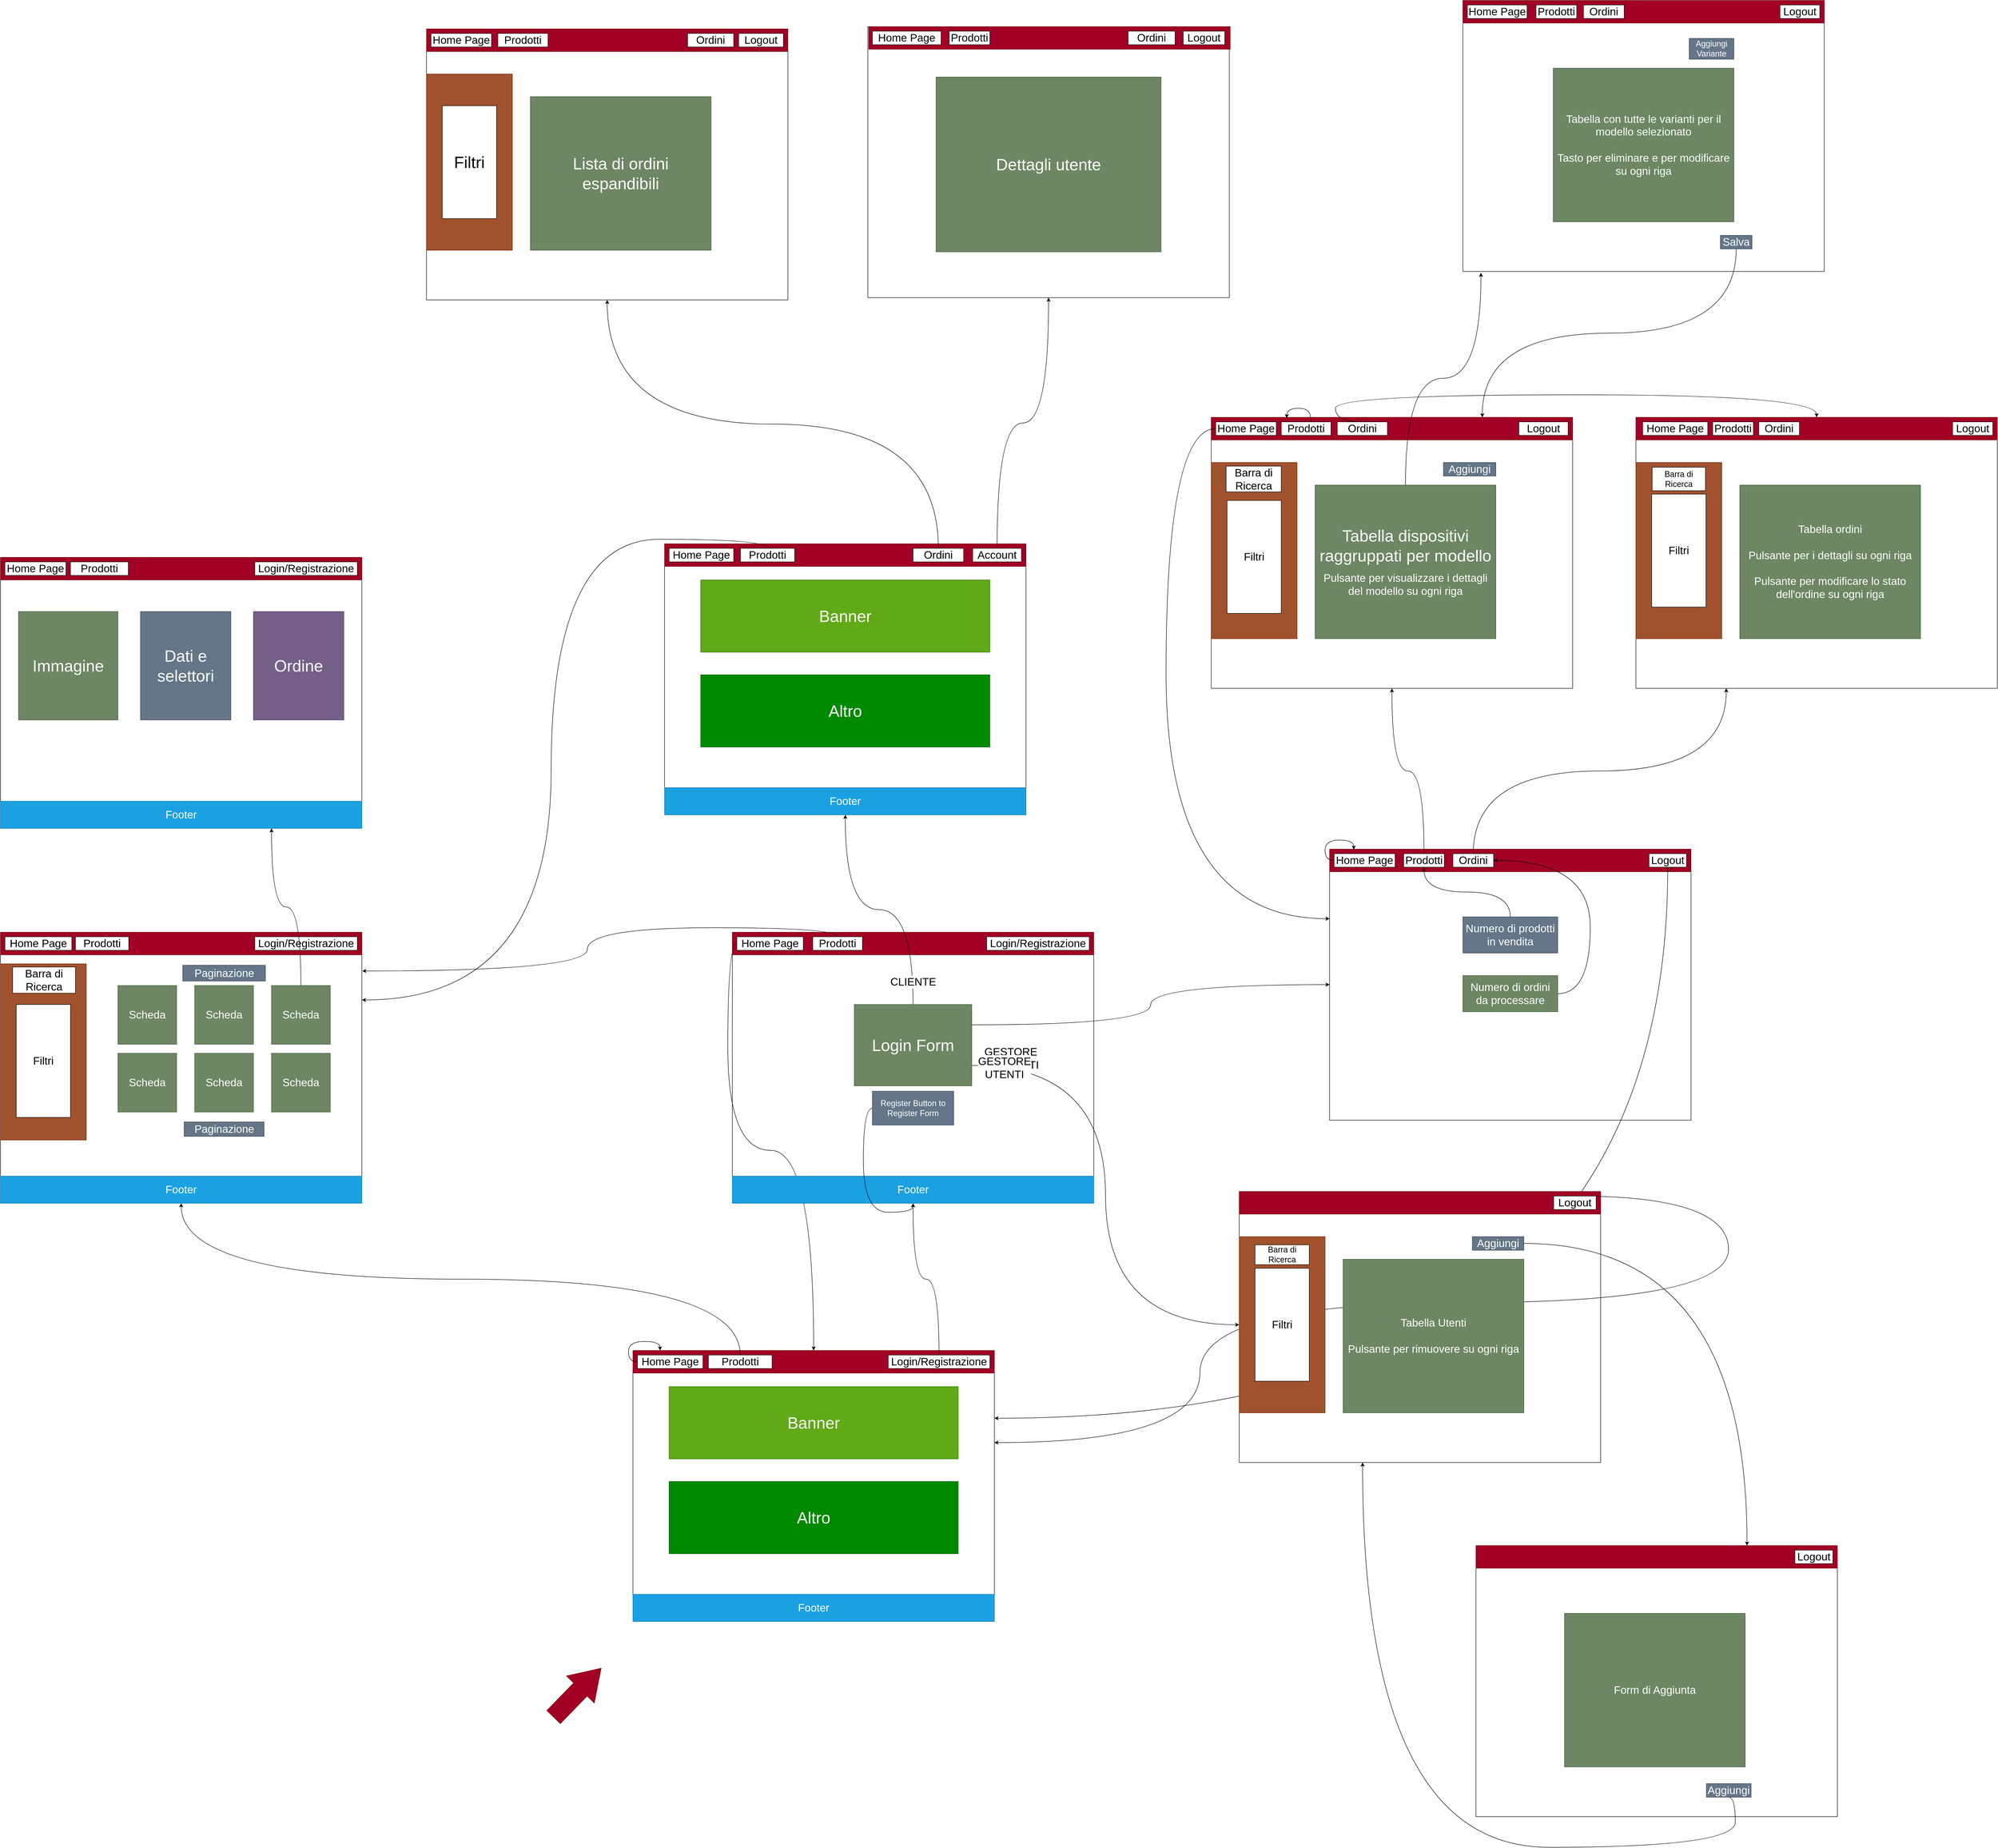 <mxfile version="23.1.1" type="device">
  <diagram id="uJWC2vz_5kmINg8f4lFD" name="Pagina-1">
    <mxGraphModel dx="7948" dy="6076" grid="0" gridSize="10" guides="1" tooltips="1" connect="1" arrows="1" fold="1" page="0" pageScale="1" pageWidth="1654" pageHeight="1169" math="0" shadow="0">
      <root>
        <mxCell id="0" />
        <mxCell id="1" parent="0" />
        <mxCell id="5L33MMsRn-B8upwN82rz-2" value="" style="rounded=0;whiteSpace=wrap;html=1;" parent="1" vertex="1">
          <mxGeometry x="1080" y="416" width="800" height="600" as="geometry" />
        </mxCell>
        <mxCell id="5L33MMsRn-B8upwN82rz-4" value="" style="rounded=0;whiteSpace=wrap;html=1;fillColor=#a20025;fontColor=#ffffff;strokeColor=#6F0000;" parent="1" vertex="1">
          <mxGeometry x="1080" y="416" width="800" height="50" as="geometry" />
        </mxCell>
        <mxCell id="5L33MMsRn-B8upwN82rz-20" style="edgeStyle=orthogonalEdgeStyle;rounded=0;orthogonalLoop=1;jettySize=auto;html=1;exitX=0.5;exitY=0;exitDx=0;exitDy=0;entryX=0.5;entryY=1;entryDx=0;entryDy=0;fontSize=29;curved=1;" parent="1" source="5L33MMsRn-B8upwN82rz-6" target="5L33MMsRn-B8upwN82rz-19" edge="1">
          <mxGeometry relative="1" as="geometry" />
        </mxCell>
        <mxCell id="dCigytZozR-ywAil5NkE-80" style="edgeStyle=orthogonalEdgeStyle;curved=1;rounded=0;orthogonalLoop=1;jettySize=auto;html=1;exitX=0;exitY=0.5;exitDx=0;exitDy=0;entryX=0.075;entryY=0;entryDx=0;entryDy=0;entryPerimeter=0;fontSize=20;" parent="1" source="5L33MMsRn-B8upwN82rz-5" target="5L33MMsRn-B8upwN82rz-4" edge="1">
          <mxGeometry relative="1" as="geometry" />
        </mxCell>
        <mxCell id="5L33MMsRn-B8upwN82rz-5" value="&lt;font style=&quot;font-size: 24px;&quot;&gt;Home Page&lt;/font&gt;" style="rounded=0;whiteSpace=wrap;html=1;" parent="1" vertex="1">
          <mxGeometry x="1090" y="426" width="145" height="30" as="geometry" />
        </mxCell>
        <mxCell id="5L33MMsRn-B8upwN82rz-6" value="&lt;font style=&quot;font-size: 24px;&quot;&gt;Prodotti&lt;/font&gt;" style="rounded=0;whiteSpace=wrap;html=1;" parent="1" vertex="1">
          <mxGeometry x="1247" y="426" width="141" height="30" as="geometry" />
        </mxCell>
        <mxCell id="dCigytZozR-ywAil5NkE-44" style="edgeStyle=orthogonalEdgeStyle;curved=1;rounded=0;orthogonalLoop=1;jettySize=auto;html=1;exitX=0.5;exitY=0;exitDx=0;exitDy=0;entryX=0.5;entryY=1;entryDx=0;entryDy=0;" parent="1" source="5L33MMsRn-B8upwN82rz-7" target="dCigytZozR-ywAil5NkE-43" edge="1">
          <mxGeometry relative="1" as="geometry" />
        </mxCell>
        <mxCell id="5L33MMsRn-B8upwN82rz-7" value="&lt;font style=&quot;font-size: 24px;&quot;&gt;Login/Registrazione&lt;/font&gt;" style="rounded=0;whiteSpace=wrap;html=1;" parent="1" vertex="1">
          <mxGeometry x="1645" y="426" width="225" height="30" as="geometry" />
        </mxCell>
        <mxCell id="5L33MMsRn-B8upwN82rz-8" value="&lt;font style=&quot;font-size: 36px;&quot;&gt;Banner&lt;/font&gt;" style="rounded=0;whiteSpace=wrap;html=1;fillColor=#60a917;fontColor=#ffffff;strokeColor=#2D7600;" parent="1" vertex="1">
          <mxGeometry x="1160" y="496" width="640" height="160" as="geometry" />
        </mxCell>
        <mxCell id="5L33MMsRn-B8upwN82rz-9" value="&lt;font style=&quot;font-size: 36px;&quot;&gt;Altro&lt;/font&gt;" style="rounded=0;whiteSpace=wrap;html=1;fillColor=#008a00;fontColor=#ffffff;strokeColor=#005700;" parent="1" vertex="1">
          <mxGeometry x="1160" y="706" width="640" height="160" as="geometry" />
        </mxCell>
        <mxCell id="5L33MMsRn-B8upwN82rz-12" value="" style="rounded=0;whiteSpace=wrap;html=1;" parent="1" vertex="1">
          <mxGeometry x="-320" y="-510" width="800" height="600" as="geometry" />
        </mxCell>
        <mxCell id="5L33MMsRn-B8upwN82rz-13" value="" style="rounded=0;whiteSpace=wrap;html=1;fillColor=#a20025;fontColor=#ffffff;strokeColor=#6F0000;" parent="1" vertex="1">
          <mxGeometry x="-320" y="-510" width="800" height="50" as="geometry" />
        </mxCell>
        <mxCell id="5L33MMsRn-B8upwN82rz-14" value="&lt;font style=&quot;font-size: 24px;&quot;&gt;Home Page&lt;/font&gt;" style="rounded=0;whiteSpace=wrap;html=1;" parent="1" vertex="1">
          <mxGeometry x="-310" y="-500" width="148" height="30" as="geometry" />
        </mxCell>
        <mxCell id="5L33MMsRn-B8upwN82rz-15" value="&lt;font style=&quot;font-size: 24px;&quot;&gt;Prodotti&lt;/font&gt;" style="rounded=0;whiteSpace=wrap;html=1;" parent="1" vertex="1">
          <mxGeometry x="-154" y="-500" width="118" height="30" as="geometry" />
        </mxCell>
        <mxCell id="5L33MMsRn-B8upwN82rz-16" value="&lt;font style=&quot;font-size: 24px;&quot;&gt;Login/Registrazione&lt;/font&gt;" style="rounded=0;whiteSpace=wrap;html=1;" parent="1" vertex="1">
          <mxGeometry x="243" y="-500" width="227" height="30" as="geometry" />
        </mxCell>
        <mxCell id="5L33MMsRn-B8upwN82rz-19" value="&lt;font style=&quot;font-size: 24px;&quot;&gt;Footer&lt;/font&gt;" style="rounded=0;whiteSpace=wrap;html=1;fillColor=#1ba1e2;fontColor=#ffffff;strokeColor=#006EAF;" parent="1" vertex="1">
          <mxGeometry x="-320" y="30" width="800" height="60" as="geometry" />
        </mxCell>
        <mxCell id="dCigytZozR-ywAil5NkE-1" value="" style="rounded=0;whiteSpace=wrap;html=1;fillColor=#a0522d;fontColor=#ffffff;strokeColor=#6D1F00;" parent="1" vertex="1">
          <mxGeometry x="-320" y="-440" width="190" height="390" as="geometry" />
        </mxCell>
        <mxCell id="dCigytZozR-ywAil5NkE-2" value="&lt;font style=&quot;font-size: 24px;&quot;&gt;Barra di Ricerca&lt;/font&gt;" style="rounded=0;whiteSpace=wrap;html=1;" parent="1" vertex="1">
          <mxGeometry x="-293" y="-433" width="139" height="58" as="geometry" />
        </mxCell>
        <mxCell id="dCigytZozR-ywAil5NkE-3" value="&lt;font style=&quot;font-size: 24px;&quot;&gt;Filtri&lt;/font&gt;" style="rounded=0;whiteSpace=wrap;html=1;" parent="1" vertex="1">
          <mxGeometry x="-285" y="-350" width="120" height="250" as="geometry" />
        </mxCell>
        <mxCell id="dCigytZozR-ywAil5NkE-4" value="&lt;font style=&quot;font-size: 24px;&quot;&gt;Scheda&lt;/font&gt;" style="rounded=0;whiteSpace=wrap;html=1;fillColor=#6d8764;fontColor=#ffffff;strokeColor=#3A5431;" parent="1" vertex="1">
          <mxGeometry x="-60" y="-392" width="130" height="130" as="geometry" />
        </mxCell>
        <mxCell id="dCigytZozR-ywAil5NkE-5" value="&lt;font style=&quot;font-size: 24px;&quot;&gt;Scheda&lt;/font&gt;" style="rounded=0;whiteSpace=wrap;html=1;fillColor=#6d8764;fontColor=#ffffff;strokeColor=#3A5431;" parent="1" vertex="1">
          <mxGeometry x="110" y="-392" width="130" height="130" as="geometry" />
        </mxCell>
        <mxCell id="dCigytZozR-ywAil5NkE-32" style="edgeStyle=orthogonalEdgeStyle;rounded=0;orthogonalLoop=1;jettySize=auto;html=1;exitX=0.5;exitY=0;exitDx=0;exitDy=0;entryX=0.75;entryY=1;entryDx=0;entryDy=0;curved=1;" parent="1" source="dCigytZozR-ywAil5NkE-6" target="dCigytZozR-ywAil5NkE-20" edge="1">
          <mxGeometry relative="1" as="geometry" />
        </mxCell>
        <mxCell id="dCigytZozR-ywAil5NkE-6" value="&lt;font style=&quot;font-size: 24px;&quot;&gt;Scheda&lt;/font&gt;" style="rounded=0;whiteSpace=wrap;html=1;fillColor=#6d8764;fontColor=#ffffff;strokeColor=#3A5431;" parent="1" vertex="1">
          <mxGeometry x="280" y="-392" width="130" height="130" as="geometry" />
        </mxCell>
        <mxCell id="dCigytZozR-ywAil5NkE-7" value="&lt;font style=&quot;font-size: 24px;&quot;&gt;Scheda&lt;/font&gt;" style="rounded=0;whiteSpace=wrap;html=1;fillColor=#6d8764;fontColor=#ffffff;strokeColor=#3A5431;" parent="1" vertex="1">
          <mxGeometry x="-60" y="-242" width="130" height="130" as="geometry" />
        </mxCell>
        <mxCell id="dCigytZozR-ywAil5NkE-8" value="&lt;font style=&quot;font-size: 24px;&quot;&gt;Scheda&lt;/font&gt;" style="rounded=0;whiteSpace=wrap;html=1;fillColor=#6d8764;fontColor=#ffffff;strokeColor=#3A5431;" parent="1" vertex="1">
          <mxGeometry x="110" y="-242" width="130" height="130" as="geometry" />
        </mxCell>
        <mxCell id="dCigytZozR-ywAil5NkE-9" value="&lt;font style=&quot;font-size: 24px;&quot;&gt;Scheda&lt;/font&gt;" style="rounded=0;whiteSpace=wrap;html=1;fillColor=#6d8764;fontColor=#ffffff;strokeColor=#3A5431;" parent="1" vertex="1">
          <mxGeometry x="280" y="-242" width="130" height="130" as="geometry" />
        </mxCell>
        <mxCell id="dCigytZozR-ywAil5NkE-13" value="&lt;font style=&quot;font-size: 24px;&quot;&gt;Paginazione&lt;/font&gt;" style="rounded=0;whiteSpace=wrap;html=1;fillColor=#647687;fontColor=#ffffff;strokeColor=#314354;" parent="1" vertex="1">
          <mxGeometry x="86.5" y="-90" width="177" height="32" as="geometry" />
        </mxCell>
        <mxCell id="dCigytZozR-ywAil5NkE-14" value="&lt;font style=&quot;font-size: 24px;&quot;&gt;Paginazione&lt;/font&gt;" style="rounded=0;whiteSpace=wrap;html=1;fillColor=#647687;fontColor=#ffffff;strokeColor=#314354;" parent="1" vertex="1">
          <mxGeometry x="83.5" y="-437" width="183" height="35" as="geometry" />
        </mxCell>
        <mxCell id="dCigytZozR-ywAil5NkE-15" value="" style="rounded=0;whiteSpace=wrap;html=1;" parent="1" vertex="1">
          <mxGeometry x="-320" y="-1340" width="800" height="600" as="geometry" />
        </mxCell>
        <mxCell id="dCigytZozR-ywAil5NkE-16" value="" style="rounded=0;whiteSpace=wrap;html=1;fillColor=#a20025;fontColor=#ffffff;strokeColor=#6F0000;" parent="1" vertex="1">
          <mxGeometry x="-320" y="-1340" width="800" height="50" as="geometry" />
        </mxCell>
        <mxCell id="dCigytZozR-ywAil5NkE-17" value="&lt;font style=&quot;font-size: 24px;&quot;&gt;Home Page&lt;/font&gt;" style="rounded=0;whiteSpace=wrap;html=1;" parent="1" vertex="1">
          <mxGeometry x="-310" y="-1330" width="135" height="30" as="geometry" />
        </mxCell>
        <mxCell id="dCigytZozR-ywAil5NkE-18" value="&lt;font style=&quot;font-size: 24px;&quot;&gt;Prodotti&lt;/font&gt;" style="rounded=0;whiteSpace=wrap;html=1;" parent="1" vertex="1">
          <mxGeometry x="-165" y="-1330" width="128" height="30" as="geometry" />
        </mxCell>
        <mxCell id="dCigytZozR-ywAil5NkE-19" value="&lt;font style=&quot;font-size: 24px;&quot;&gt;Login/Registrazione&lt;/font&gt;" style="rounded=0;whiteSpace=wrap;html=1;" parent="1" vertex="1">
          <mxGeometry x="243" y="-1330" width="227" height="30" as="geometry" />
        </mxCell>
        <mxCell id="dCigytZozR-ywAil5NkE-20" value="&lt;font style=&quot;font-size: 24px;&quot;&gt;Footer&lt;/font&gt;" style="rounded=0;whiteSpace=wrap;html=1;fillColor=#1ba1e2;fontColor=#ffffff;strokeColor=#006EAF;" parent="1" vertex="1">
          <mxGeometry x="-320" y="-800" width="800" height="60" as="geometry" />
        </mxCell>
        <mxCell id="dCigytZozR-ywAil5NkE-33" value="&lt;font style=&quot;font-size: 36px;&quot;&gt;Immagine&lt;/font&gt;" style="rounded=0;whiteSpace=wrap;html=1;fillColor=#6d8764;fontColor=#ffffff;strokeColor=#3A5431;" parent="1" vertex="1">
          <mxGeometry x="-280" y="-1220" width="220" height="240" as="geometry" />
        </mxCell>
        <mxCell id="dCigytZozR-ywAil5NkE-34" value="&lt;font style=&quot;font-size: 36px;&quot;&gt;Dati e selettori&lt;/font&gt;" style="rounded=0;whiteSpace=wrap;html=1;fillColor=#647687;fontColor=#ffffff;strokeColor=#314354;" parent="1" vertex="1">
          <mxGeometry x="-10" y="-1220" width="200" height="240" as="geometry" />
        </mxCell>
        <mxCell id="dCigytZozR-ywAil5NkE-35" value="&lt;font style=&quot;font-size: 36px;&quot;&gt;Ordine&lt;/font&gt;" style="rounded=0;whiteSpace=wrap;html=1;fillColor=#76608a;fontColor=#ffffff;strokeColor=#432D57;" parent="1" vertex="1">
          <mxGeometry x="240" y="-1220" width="200" height="240" as="geometry" />
        </mxCell>
        <mxCell id="dCigytZozR-ywAil5NkE-36" value="" style="rounded=0;whiteSpace=wrap;html=1;" parent="1" vertex="1">
          <mxGeometry x="1300" y="-510" width="800" height="600" as="geometry" />
        </mxCell>
        <mxCell id="dCigytZozR-ywAil5NkE-37" value="" style="rounded=0;whiteSpace=wrap;html=1;fillColor=#a20025;fontColor=#ffffff;strokeColor=#6F0000;" parent="1" vertex="1">
          <mxGeometry x="1300" y="-510" width="800" height="50" as="geometry" />
        </mxCell>
        <mxCell id="dCigytZozR-ywAil5NkE-76" style="edgeStyle=orthogonalEdgeStyle;curved=1;rounded=0;orthogonalLoop=1;jettySize=auto;html=1;exitX=0;exitY=0.5;exitDx=0;exitDy=0;entryX=0.5;entryY=0;entryDx=0;entryDy=0;fontSize=20;" parent="1" source="dCigytZozR-ywAil5NkE-38" target="5L33MMsRn-B8upwN82rz-4" edge="1">
          <mxGeometry relative="1" as="geometry" />
        </mxCell>
        <mxCell id="dCigytZozR-ywAil5NkE-38" value="&lt;font style=&quot;font-size: 24px;&quot;&gt;Home Page&lt;/font&gt;" style="rounded=0;whiteSpace=wrap;html=1;" parent="1" vertex="1">
          <mxGeometry x="1310" y="-500" width="147" height="30" as="geometry" />
        </mxCell>
        <mxCell id="dCigytZozR-ywAil5NkE-77" style="edgeStyle=orthogonalEdgeStyle;curved=1;rounded=0;orthogonalLoop=1;jettySize=auto;html=1;exitX=0.5;exitY=0;exitDx=0;exitDy=0;entryX=1.001;entryY=0.143;entryDx=0;entryDy=0;entryPerimeter=0;fontSize=20;" parent="1" source="dCigytZozR-ywAil5NkE-39" target="5L33MMsRn-B8upwN82rz-12" edge="1">
          <mxGeometry relative="1" as="geometry" />
        </mxCell>
        <mxCell id="dCigytZozR-ywAil5NkE-39" value="&lt;font style=&quot;font-size: 24px;&quot;&gt;Prodotti&lt;/font&gt;" style="rounded=0;whiteSpace=wrap;html=1;" parent="1" vertex="1">
          <mxGeometry x="1478" y="-500" width="110" height="30" as="geometry" />
        </mxCell>
        <mxCell id="dCigytZozR-ywAil5NkE-40" value="&lt;font style=&quot;font-size: 24px;&quot;&gt;Login/Registrazione&lt;/font&gt;" style="rounded=0;whiteSpace=wrap;html=1;" parent="1" vertex="1">
          <mxGeometry x="1863" y="-500" width="227" height="30" as="geometry" />
        </mxCell>
        <mxCell id="dCigytZozR-ywAil5NkE-43" value="&lt;font style=&quot;font-size: 24px;&quot;&gt;Footer&lt;/font&gt;" style="rounded=0;whiteSpace=wrap;html=1;fillColor=#1ba1e2;fontColor=#ffffff;strokeColor=#006EAF;" parent="1" vertex="1">
          <mxGeometry x="1300" y="30" width="800" height="60" as="geometry" />
        </mxCell>
        <mxCell id="dCigytZozR-ywAil5NkE-69" style="edgeStyle=orthogonalEdgeStyle;curved=1;rounded=0;orthogonalLoop=1;jettySize=auto;html=1;exitX=1;exitY=0.25;exitDx=0;exitDy=0;entryX=0;entryY=0.5;entryDx=0;entryDy=0;" parent="1" source="dCigytZozR-ywAil5NkE-47" target="dCigytZozR-ywAil5NkE-53" edge="1">
          <mxGeometry relative="1" as="geometry" />
        </mxCell>
        <mxCell id="dCigytZozR-ywAil5NkE-72" value="&lt;font style=&quot;font-size: 24px;&quot;&gt;GESTORE&lt;br&gt;PRODOTTI&lt;/font&gt;" style="edgeLabel;html=1;align=center;verticalAlign=middle;resizable=0;points=[];fontSize=20;" parent="dCigytZozR-ywAil5NkE-69" vertex="1" connectable="0">
          <mxGeometry x="0.077" y="-11" relative="1" as="geometry">
            <mxPoint x="-321" y="152" as="offset" />
          </mxGeometry>
        </mxCell>
        <mxCell id="dCigytZozR-ywAil5NkE-73" style="edgeStyle=orthogonalEdgeStyle;curved=1;rounded=0;orthogonalLoop=1;jettySize=auto;html=1;exitX=0.5;exitY=0;exitDx=0;exitDy=0;entryX=0.5;entryY=1;entryDx=0;entryDy=0;fontSize=20;" parent="1" source="dCigytZozR-ywAil5NkE-47" target="dCigytZozR-ywAil5NkE-68" edge="1">
          <mxGeometry relative="1" as="geometry" />
        </mxCell>
        <mxCell id="dCigytZozR-ywAil5NkE-78" value="&lt;font style=&quot;font-size: 24px;&quot;&gt;CLIENTE&lt;/font&gt;" style="edgeLabel;html=1;align=center;verticalAlign=middle;resizable=0;points=[];fontSize=20;" parent="dCigytZozR-ywAil5NkE-73" vertex="1" connectable="0">
          <mxGeometry x="0.543" y="-19" relative="1" as="geometry">
            <mxPoint x="131" y="240" as="offset" />
          </mxGeometry>
        </mxCell>
        <mxCell id="dCigytZozR-ywAil5NkE-135" style="edgeStyle=orthogonalEdgeStyle;curved=1;rounded=0;orthogonalLoop=1;jettySize=auto;html=1;exitX=1;exitY=0.75;exitDx=0;exitDy=0;entryX=0;entryY=0.5;entryDx=0;entryDy=0;fontSize=13;" parent="1" source="dCigytZozR-ywAil5NkE-47" target="dCigytZozR-ywAil5NkE-130" edge="1">
          <mxGeometry relative="1" as="geometry" />
        </mxCell>
        <mxCell id="dCigytZozR-ywAil5NkE-137" value="&lt;font style=&quot;font-size: 24px;&quot;&gt;GESTORE&lt;br style=&quot;&quot;&gt;UTENTI&lt;/font&gt;" style="edgeLabel;html=1;align=center;verticalAlign=middle;resizable=0;points=[];fontSize=13;" parent="dCigytZozR-ywAil5NkE-135" vertex="1" connectable="0">
          <mxGeometry x="-0.804" y="-19" relative="1" as="geometry">
            <mxPoint x="-43" y="-14" as="offset" />
          </mxGeometry>
        </mxCell>
        <mxCell id="dCigytZozR-ywAil5NkE-47" value="&lt;font style=&quot;font-size: 36px;&quot;&gt;Login Form&lt;/font&gt;" style="rounded=0;whiteSpace=wrap;html=1;fillColor=#6d8764;fontColor=#ffffff;strokeColor=#3A5431;" parent="1" vertex="1">
          <mxGeometry x="1570" y="-350" width="260" height="180" as="geometry" />
        </mxCell>
        <mxCell id="dCigytZozR-ywAil5NkE-52" style="edgeStyle=orthogonalEdgeStyle;curved=1;rounded=0;orthogonalLoop=1;jettySize=auto;html=1;exitX=0;exitY=0.5;exitDx=0;exitDy=0;entryX=0.5;entryY=1;entryDx=0;entryDy=0;" parent="1" source="dCigytZozR-ywAil5NkE-48" target="dCigytZozR-ywAil5NkE-43" edge="1">
          <mxGeometry relative="1" as="geometry" />
        </mxCell>
        <mxCell id="dCigytZozR-ywAil5NkE-48" value="&lt;font style=&quot;font-size: 18px;&quot;&gt;Register Button to Register Form&lt;/font&gt;" style="rounded=0;whiteSpace=wrap;html=1;fillColor=#647687;fontColor=#ffffff;strokeColor=#314354;" parent="1" vertex="1">
          <mxGeometry x="1610" y="-158" width="180" height="75" as="geometry" />
        </mxCell>
        <mxCell id="dCigytZozR-ywAil5NkE-49" value="&lt;font style=&quot;font-size: 24px;&quot;&gt;Footer&lt;/font&gt;" style="rounded=0;whiteSpace=wrap;html=1;fillColor=#1ba1e2;fontColor=#ffffff;strokeColor=#006EAF;" parent="1" vertex="1">
          <mxGeometry x="1080" y="956" width="800" height="60" as="geometry" />
        </mxCell>
        <mxCell id="dCigytZozR-ywAil5NkE-53" value="" style="rounded=0;whiteSpace=wrap;html=1;" parent="1" vertex="1">
          <mxGeometry x="2622" y="-694" width="800" height="600" as="geometry" />
        </mxCell>
        <mxCell id="dCigytZozR-ywAil5NkE-54" value="" style="rounded=0;whiteSpace=wrap;html=1;fillColor=#a20025;fontColor=#ffffff;strokeColor=#6F0000;" parent="1" vertex="1">
          <mxGeometry x="2622" y="-694" width="800" height="50" as="geometry" />
        </mxCell>
        <mxCell id="dCigytZozR-ywAil5NkE-93" style="edgeStyle=orthogonalEdgeStyle;curved=1;rounded=0;orthogonalLoop=1;jettySize=auto;html=1;exitX=0;exitY=0.5;exitDx=0;exitDy=0;entryX=0.067;entryY=0.02;entryDx=0;entryDy=0;entryPerimeter=0;fontSize=20;" parent="1" source="dCigytZozR-ywAil5NkE-55" target="dCigytZozR-ywAil5NkE-54" edge="1">
          <mxGeometry relative="1" as="geometry" />
        </mxCell>
        <mxCell id="dCigytZozR-ywAil5NkE-55" value="&lt;font style=&quot;font-size: 24px;&quot;&gt;Home Page&lt;/font&gt;" style="rounded=0;whiteSpace=wrap;html=1;" parent="1" vertex="1">
          <mxGeometry x="2632" y="-684" width="135" height="30" as="geometry" />
        </mxCell>
        <mxCell id="dCigytZozR-ywAil5NkE-94" style="edgeStyle=orthogonalEdgeStyle;curved=1;rounded=0;orthogonalLoop=1;jettySize=auto;html=1;exitX=0.5;exitY=0;exitDx=0;exitDy=0;entryX=0.5;entryY=1;entryDx=0;entryDy=0;fontSize=20;" parent="1" source="dCigytZozR-ywAil5NkE-56" target="dCigytZozR-ywAil5NkE-84" edge="1">
          <mxGeometry relative="1" as="geometry" />
        </mxCell>
        <mxCell id="dCigytZozR-ywAil5NkE-56" value="&lt;font style=&quot;font-size: 24px;&quot;&gt;Prodotti&lt;/font&gt;" style="rounded=0;whiteSpace=wrap;html=1;" parent="1" vertex="1">
          <mxGeometry x="2786" y="-684" width="90" height="30" as="geometry" />
        </mxCell>
        <mxCell id="dCigytZozR-ywAil5NkE-101" style="edgeStyle=orthogonalEdgeStyle;curved=1;rounded=0;orthogonalLoop=1;jettySize=auto;html=1;exitX=0.5;exitY=1;exitDx=0;exitDy=0;entryX=1;entryY=0.25;entryDx=0;entryDy=0;fontSize=20;" parent="1" source="dCigytZozR-ywAil5NkE-57" target="5L33MMsRn-B8upwN82rz-2" edge="1">
          <mxGeometry relative="1" as="geometry" />
        </mxCell>
        <mxCell id="dCigytZozR-ywAil5NkE-57" value="&lt;font style=&quot;font-size: 24px;&quot;&gt;Logout&lt;/font&gt;" style="rounded=0;whiteSpace=wrap;html=1;" parent="1" vertex="1">
          <mxGeometry x="3329" y="-684" width="83" height="30" as="geometry" />
        </mxCell>
        <mxCell id="dCigytZozR-ywAil5NkE-61" value="" style="rounded=0;whiteSpace=wrap;html=1;" parent="1" vertex="1">
          <mxGeometry x="1150" y="-1370" width="800" height="600" as="geometry" />
        </mxCell>
        <mxCell id="dCigytZozR-ywAil5NkE-62" value="" style="rounded=0;whiteSpace=wrap;html=1;fillColor=#a20025;fontColor=#ffffff;strokeColor=#6F0000;" parent="1" vertex="1">
          <mxGeometry x="1150" y="-1370" width="800" height="50" as="geometry" />
        </mxCell>
        <mxCell id="dCigytZozR-ywAil5NkE-63" value="&lt;font style=&quot;font-size: 24px;&quot;&gt;Home Page&lt;/font&gt;" style="rounded=0;whiteSpace=wrap;html=1;" parent="1" vertex="1">
          <mxGeometry x="1160" y="-1360" width="143" height="30" as="geometry" />
        </mxCell>
        <mxCell id="dCigytZozR-ywAil5NkE-75" style="edgeStyle=orthogonalEdgeStyle;curved=1;rounded=0;orthogonalLoop=1;jettySize=auto;html=1;exitX=0.5;exitY=0;exitDx=0;exitDy=0;entryX=1;entryY=0.25;entryDx=0;entryDy=0;fontSize=20;" parent="1" source="dCigytZozR-ywAil5NkE-64" target="5L33MMsRn-B8upwN82rz-12" edge="1">
          <mxGeometry relative="1" as="geometry" />
        </mxCell>
        <mxCell id="dCigytZozR-ywAil5NkE-64" value="&lt;font style=&quot;font-size: 24px;&quot;&gt;Prodotti&lt;/font&gt;" style="rounded=0;whiteSpace=wrap;html=1;" parent="1" vertex="1">
          <mxGeometry x="1318" y="-1360" width="120" height="30" as="geometry" />
        </mxCell>
        <mxCell id="AN_8be7HschfBBDBD3Qi-35" style="edgeStyle=orthogonalEdgeStyle;curved=1;rounded=0;orthogonalLoop=1;jettySize=auto;html=1;exitX=0.5;exitY=0;exitDx=0;exitDy=0;" parent="1" source="dCigytZozR-ywAil5NkE-65" target="AN_8be7HschfBBDBD3Qi-26" edge="1">
          <mxGeometry relative="1" as="geometry" />
        </mxCell>
        <mxCell id="dCigytZozR-ywAil5NkE-65" value="&lt;font style=&quot;font-size: 24px;&quot;&gt;Account&lt;/font&gt;" style="rounded=0;whiteSpace=wrap;html=1;" parent="1" vertex="1">
          <mxGeometry x="1832" y="-1360" width="108" height="30" as="geometry" />
        </mxCell>
        <mxCell id="dCigytZozR-ywAil5NkE-66" value="&lt;font style=&quot;font-size: 36px;&quot;&gt;Banner&lt;/font&gt;" style="rounded=0;whiteSpace=wrap;html=1;fillColor=#60a917;fontColor=#ffffff;strokeColor=#2D7600;" parent="1" vertex="1">
          <mxGeometry x="1230" y="-1290" width="640" height="160" as="geometry" />
        </mxCell>
        <mxCell id="dCigytZozR-ywAil5NkE-67" value="&lt;font style=&quot;font-size: 36px;&quot;&gt;Altro&lt;/font&gt;" style="rounded=0;whiteSpace=wrap;html=1;fillColor=#008a00;fontColor=#ffffff;strokeColor=#005700;" parent="1" vertex="1">
          <mxGeometry x="1230" y="-1080" width="640" height="160" as="geometry" />
        </mxCell>
        <mxCell id="dCigytZozR-ywAil5NkE-68" value="&lt;font style=&quot;font-size: 24px;&quot;&gt;Footer&lt;/font&gt;" style="rounded=0;whiteSpace=wrap;html=1;fillColor=#1ba1e2;fontColor=#ffffff;strokeColor=#006EAF;" parent="1" vertex="1">
          <mxGeometry x="1150" y="-830" width="800" height="60" as="geometry" />
        </mxCell>
        <mxCell id="AN_8be7HschfBBDBD3Qi-25" style="edgeStyle=orthogonalEdgeStyle;curved=1;rounded=0;orthogonalLoop=1;jettySize=auto;html=1;exitX=0.5;exitY=0;exitDx=0;exitDy=0;entryX=0.5;entryY=1;entryDx=0;entryDy=0;" parent="1" source="dCigytZozR-ywAil5NkE-74" target="AN_8be7HschfBBDBD3Qi-13" edge="1">
          <mxGeometry relative="1" as="geometry" />
        </mxCell>
        <mxCell id="dCigytZozR-ywAil5NkE-74" value="&lt;font style=&quot;font-size: 24px;&quot;&gt;Ordini&lt;/font&gt;" style="rounded=0;whiteSpace=wrap;html=1;" parent="1" vertex="1">
          <mxGeometry x="1700" y="-1360" width="112" height="30" as="geometry" />
        </mxCell>
        <mxCell id="dCigytZozR-ywAil5NkE-113" style="edgeStyle=orthogonalEdgeStyle;curved=1;rounded=0;orthogonalLoop=1;jettySize=auto;html=1;exitX=0.5;exitY=0;exitDx=0;exitDy=0;entryX=0.25;entryY=1;entryDx=0;entryDy=0;fontSize=13;" parent="1" source="dCigytZozR-ywAil5NkE-79" target="dCigytZozR-ywAil5NkE-102" edge="1">
          <mxGeometry relative="1" as="geometry" />
        </mxCell>
        <mxCell id="dCigytZozR-ywAil5NkE-79" value="&lt;font style=&quot;font-size: 24px;&quot;&gt;Ordini&lt;/font&gt;" style="rounded=0;whiteSpace=wrap;html=1;" parent="1" vertex="1">
          <mxGeometry x="2895" y="-684" width="90" height="30" as="geometry" />
        </mxCell>
        <mxCell id="dCigytZozR-ywAil5NkE-121" style="edgeStyle=orthogonalEdgeStyle;curved=1;rounded=0;orthogonalLoop=1;jettySize=auto;html=1;exitX=0.5;exitY=0;exitDx=0;exitDy=0;entryX=0.5;entryY=1;entryDx=0;entryDy=0;fontSize=13;" parent="1" source="dCigytZozR-ywAil5NkE-81" target="dCigytZozR-ywAil5NkE-56" edge="1">
          <mxGeometry relative="1" as="geometry" />
        </mxCell>
        <mxCell id="dCigytZozR-ywAil5NkE-81" value="&lt;font style=&quot;font-size: 24px;&quot;&gt;Numero di prodotti in vendita&lt;/font&gt;" style="rounded=0;whiteSpace=wrap;html=1;fontSize=20;fillColor=#647687;fontColor=#ffffff;strokeColor=#314354;" parent="1" vertex="1">
          <mxGeometry x="2917" y="-544" width="210" height="80" as="geometry" />
        </mxCell>
        <mxCell id="AN_8be7HschfBBDBD3Qi-11" style="edgeStyle=orthogonalEdgeStyle;curved=1;rounded=0;orthogonalLoop=1;jettySize=auto;html=1;exitX=1;exitY=0.5;exitDx=0;exitDy=0;entryX=1;entryY=0.5;entryDx=0;entryDy=0;" parent="1" source="dCigytZozR-ywAil5NkE-82" target="dCigytZozR-ywAil5NkE-79" edge="1">
          <mxGeometry relative="1" as="geometry">
            <Array as="points">
              <mxPoint x="3199" y="-374" />
              <mxPoint x="3199" y="-669" />
            </Array>
          </mxGeometry>
        </mxCell>
        <mxCell id="dCigytZozR-ywAil5NkE-82" value="&lt;font style=&quot;font-size: 24px;&quot;&gt;Numero di ordini da processare&lt;/font&gt;" style="rounded=0;whiteSpace=wrap;html=1;fontSize=20;fillColor=#6d8764;fontColor=#ffffff;strokeColor=#3A5431;" parent="1" vertex="1">
          <mxGeometry x="2917" y="-414" width="210" height="80" as="geometry" />
        </mxCell>
        <mxCell id="dCigytZozR-ywAil5NkE-84" value="" style="rounded=0;whiteSpace=wrap;html=1;" parent="1" vertex="1">
          <mxGeometry x="2360" y="-1650" width="800" height="600" as="geometry" />
        </mxCell>
        <mxCell id="dCigytZozR-ywAil5NkE-85" value="" style="rounded=0;whiteSpace=wrap;html=1;fillColor=#a20025;fontColor=#ffffff;strokeColor=#6F0000;" parent="1" vertex="1">
          <mxGeometry x="2360" y="-1650" width="800" height="50" as="geometry" />
        </mxCell>
        <mxCell id="dCigytZozR-ywAil5NkE-99" style="edgeStyle=orthogonalEdgeStyle;curved=1;rounded=0;orthogonalLoop=1;jettySize=auto;html=1;exitX=0;exitY=0.5;exitDx=0;exitDy=0;fontSize=20;" parent="1" source="dCigytZozR-ywAil5NkE-86" target="dCigytZozR-ywAil5NkE-53" edge="1">
          <mxGeometry relative="1" as="geometry">
            <Array as="points">
              <mxPoint x="2260" y="-1625" />
              <mxPoint x="2260" y="-540" />
            </Array>
          </mxGeometry>
        </mxCell>
        <mxCell id="dCigytZozR-ywAil5NkE-86" value="&lt;font style=&quot;font-size: 24px;&quot;&gt;Home Page&lt;/font&gt;" style="rounded=0;whiteSpace=wrap;html=1;" parent="1" vertex="1">
          <mxGeometry x="2370" y="-1640" width="134" height="30" as="geometry" />
        </mxCell>
        <mxCell id="dCigytZozR-ywAil5NkE-120" style="edgeStyle=orthogonalEdgeStyle;curved=1;rounded=0;orthogonalLoop=1;jettySize=auto;html=1;exitX=1;exitY=0.5;exitDx=0;exitDy=0;entryX=0.209;entryY=0.034;entryDx=0;entryDy=0;entryPerimeter=0;fontSize=13;" parent="1" source="dCigytZozR-ywAil5NkE-87" target="dCigytZozR-ywAil5NkE-85" edge="1">
          <mxGeometry relative="1" as="geometry">
            <Array as="points">
              <mxPoint x="2580" y="-1625" />
              <mxPoint x="2580" y="-1670" />
              <mxPoint x="2527" y="-1670" />
            </Array>
          </mxGeometry>
        </mxCell>
        <mxCell id="dCigytZozR-ywAil5NkE-87" value="&lt;font style=&quot;font-size: 24px;&quot;&gt;Prodotti&lt;/font&gt;" style="rounded=0;whiteSpace=wrap;html=1;" parent="1" vertex="1">
          <mxGeometry x="2515" y="-1640" width="110" height="30" as="geometry" />
        </mxCell>
        <mxCell id="dCigytZozR-ywAil5NkE-88" value="&lt;font style=&quot;font-size: 24px;&quot;&gt;Logout&lt;/font&gt;" style="rounded=0;whiteSpace=wrap;html=1;" parent="1" vertex="1">
          <mxGeometry x="3041" y="-1640" width="109" height="30" as="geometry" />
        </mxCell>
        <mxCell id="dCigytZozR-ywAil5NkE-116" style="edgeStyle=orthogonalEdgeStyle;curved=1;rounded=0;orthogonalLoop=1;jettySize=auto;html=1;exitX=0.5;exitY=0;exitDx=0;exitDy=0;entryX=0.5;entryY=0;entryDx=0;entryDy=0;fontSize=13;" parent="1" source="dCigytZozR-ywAil5NkE-89" target="dCigytZozR-ywAil5NkE-103" edge="1">
          <mxGeometry relative="1" as="geometry">
            <Array as="points">
              <mxPoint x="2635" y="-1700" />
              <mxPoint x="3700" y="-1700" />
            </Array>
          </mxGeometry>
        </mxCell>
        <mxCell id="dCigytZozR-ywAil5NkE-89" value="&lt;font style=&quot;font-size: 24px;&quot;&gt;Ordini&lt;/font&gt;" style="rounded=0;whiteSpace=wrap;html=1;" parent="1" vertex="1">
          <mxGeometry x="2639" y="-1640" width="111" height="30" as="geometry" />
        </mxCell>
        <mxCell id="dCigytZozR-ywAil5NkE-95" value="" style="rounded=0;whiteSpace=wrap;html=1;fillColor=#a0522d;fontColor=#ffffff;strokeColor=#6D1F00;" parent="1" vertex="1">
          <mxGeometry x="2360" y="-1550" width="190" height="390" as="geometry" />
        </mxCell>
        <mxCell id="dCigytZozR-ywAil5NkE-96" value="&lt;font style=&quot;font-size: 24px;&quot;&gt;Barra di Ricerca&lt;/font&gt;" style="rounded=0;whiteSpace=wrap;html=1;" parent="1" vertex="1">
          <mxGeometry x="2393" y="-1542" width="122" height="57" as="geometry" />
        </mxCell>
        <mxCell id="dCigytZozR-ywAil5NkE-97" value="&lt;font style=&quot;font-size: 24px;&quot;&gt;Filtri&lt;/font&gt;" style="rounded=0;whiteSpace=wrap;html=1;" parent="1" vertex="1">
          <mxGeometry x="2395" y="-1466" width="120" height="250" as="geometry" />
        </mxCell>
        <mxCell id="dCigytZozR-ywAil5NkE-151" style="edgeStyle=orthogonalEdgeStyle;curved=1;rounded=0;orthogonalLoop=1;jettySize=auto;html=1;exitX=0.5;exitY=0;exitDx=0;exitDy=0;entryX=0.05;entryY=1.005;entryDx=0;entryDy=0;fontSize=13;entryPerimeter=0;" parent="1" source="dCigytZozR-ywAil5NkE-98" target="dCigytZozR-ywAil5NkE-139" edge="1">
          <mxGeometry relative="1" as="geometry" />
        </mxCell>
        <mxCell id="dCigytZozR-ywAil5NkE-98" value="&lt;font style=&quot;&quot;&gt;&lt;span style=&quot;font-size: 36px;&quot;&gt;Tabella dispositivi&lt;/span&gt;&lt;br&gt;&lt;span style=&quot;font-size: 36px;&quot;&gt;raggruppati per modello&lt;/span&gt;&lt;br&gt;&lt;br&gt;&lt;font style=&quot;font-size: 24px;&quot;&gt;Pulsante per visualizzare i dettagli del modello su ogni riga&lt;/font&gt;&lt;/font&gt;" style="rounded=0;whiteSpace=wrap;html=1;fillColor=#6d8764;fontColor=#ffffff;strokeColor=#3A5431;" parent="1" vertex="1">
          <mxGeometry x="2590" y="-1500" width="400" height="340" as="geometry" />
        </mxCell>
        <mxCell id="dCigytZozR-ywAil5NkE-100" value="&lt;font style=&quot;font-size: 24px;&quot;&gt;Aggiungi&lt;/font&gt;" style="rounded=0;whiteSpace=wrap;html=1;fontSize=13;fillColor=#647687;fontColor=#ffffff;strokeColor=#314354;" parent="1" vertex="1">
          <mxGeometry x="2874" y="-1550" width="116" height="30" as="geometry" />
        </mxCell>
        <mxCell id="dCigytZozR-ywAil5NkE-102" value="" style="rounded=0;whiteSpace=wrap;html=1;" parent="1" vertex="1">
          <mxGeometry x="3300" y="-1650" width="800" height="600" as="geometry" />
        </mxCell>
        <mxCell id="dCigytZozR-ywAil5NkE-103" value="" style="rounded=0;whiteSpace=wrap;html=1;fillColor=#a20025;fontColor=#ffffff;strokeColor=#6F0000;" parent="1" vertex="1">
          <mxGeometry x="3300" y="-1650" width="800" height="50" as="geometry" />
        </mxCell>
        <mxCell id="dCigytZozR-ywAil5NkE-104" value="&lt;font style=&quot;font-size: 24px;&quot;&gt;Home Page&lt;/font&gt;" style="rounded=0;whiteSpace=wrap;html=1;" parent="1" vertex="1">
          <mxGeometry x="3315" y="-1640" width="144" height="30" as="geometry" />
        </mxCell>
        <mxCell id="dCigytZozR-ywAil5NkE-105" value="&lt;font style=&quot;font-size: 24px;&quot;&gt;Prodotti&lt;/font&gt;" style="rounded=0;whiteSpace=wrap;html=1;" parent="1" vertex="1">
          <mxGeometry x="3470" y="-1640" width="90" height="30" as="geometry" />
        </mxCell>
        <mxCell id="dCigytZozR-ywAil5NkE-106" value="&lt;font style=&quot;font-size: 24px;&quot;&gt;Logout&lt;/font&gt;" style="rounded=0;whiteSpace=wrap;html=1;" parent="1" vertex="1">
          <mxGeometry x="4001" y="-1640" width="89" height="30" as="geometry" />
        </mxCell>
        <mxCell id="dCigytZozR-ywAil5NkE-107" value="&lt;font style=&quot;font-size: 24px;&quot;&gt;Ordini&lt;/font&gt;" style="rounded=0;whiteSpace=wrap;html=1;" parent="1" vertex="1">
          <mxGeometry x="3572" y="-1640" width="90" height="30" as="geometry" />
        </mxCell>
        <mxCell id="dCigytZozR-ywAil5NkE-108" value="" style="rounded=0;whiteSpace=wrap;html=1;fillColor=#a0522d;fontColor=#ffffff;strokeColor=#6D1F00;" parent="1" vertex="1">
          <mxGeometry x="3300" y="-1550" width="190" height="390" as="geometry" />
        </mxCell>
        <mxCell id="dCigytZozR-ywAil5NkE-109" value="&lt;font style=&quot;font-size: 18px;&quot;&gt;Barra di Ricerca&lt;/font&gt;" style="rounded=0;whiteSpace=wrap;html=1;" parent="1" vertex="1">
          <mxGeometry x="3336" y="-1539.5" width="118" height="52" as="geometry" />
        </mxCell>
        <mxCell id="dCigytZozR-ywAil5NkE-110" value="&lt;font style=&quot;font-size: 24px;&quot;&gt;Filtri&lt;/font&gt;" style="rounded=0;whiteSpace=wrap;html=1;" parent="1" vertex="1">
          <mxGeometry x="3335" y="-1480" width="120" height="250" as="geometry" />
        </mxCell>
        <mxCell id="dCigytZozR-ywAil5NkE-111" value="&lt;font style=&quot;font-size: 24px;&quot;&gt;Tabella ordini&lt;br&gt;&lt;br&gt;Pulsante per i dettagli su ogni riga&lt;br&gt;&lt;br&gt;Pulsante per modificare lo stato dell&#39;ordine su ogni riga&lt;/font&gt;" style="rounded=0;whiteSpace=wrap;html=1;fillColor=#6d8764;fontColor=#ffffff;strokeColor=#3A5431;" parent="1" vertex="1">
          <mxGeometry x="3530" y="-1500" width="400" height="340" as="geometry" />
        </mxCell>
        <mxCell id="dCigytZozR-ywAil5NkE-124" value="" style="rounded=0;whiteSpace=wrap;html=1;" parent="1" vertex="1">
          <mxGeometry x="2422" y="64" width="800" height="600" as="geometry" />
        </mxCell>
        <mxCell id="dCigytZozR-ywAil5NkE-125" value="" style="rounded=0;whiteSpace=wrap;html=1;fillColor=#a20025;fontColor=#ffffff;strokeColor=#6F0000;" parent="1" vertex="1">
          <mxGeometry x="2422" y="64" width="800" height="50" as="geometry" />
        </mxCell>
        <mxCell id="dCigytZozR-ywAil5NkE-138" style="edgeStyle=orthogonalEdgeStyle;curved=1;rounded=0;orthogonalLoop=1;jettySize=auto;html=1;exitX=0.5;exitY=0;exitDx=0;exitDy=0;fontSize=13;" parent="1" source="dCigytZozR-ywAil5NkE-128" target="5L33MMsRn-B8upwN82rz-2" edge="1">
          <mxGeometry relative="1" as="geometry">
            <Array as="points">
              <mxPoint x="3505" y="310" />
              <mxPoint x="2335" y="310" />
              <mxPoint x="2335" y="620" />
            </Array>
          </mxGeometry>
        </mxCell>
        <mxCell id="dCigytZozR-ywAil5NkE-128" value="&lt;font style=&quot;font-size: 24px;&quot;&gt;Logout&lt;/font&gt;" style="rounded=0;whiteSpace=wrap;html=1;" parent="1" vertex="1">
          <mxGeometry x="3118" y="74" width="94" height="30" as="geometry" />
        </mxCell>
        <mxCell id="dCigytZozR-ywAil5NkE-130" value="" style="rounded=0;whiteSpace=wrap;html=1;fillColor=#a0522d;fontColor=#ffffff;strokeColor=#6D1F00;" parent="1" vertex="1">
          <mxGeometry x="2422" y="164" width="190" height="390" as="geometry" />
        </mxCell>
        <mxCell id="dCigytZozR-ywAil5NkE-131" value="&lt;font style=&quot;font-size: 18px;&quot;&gt;Barra di Ricerca&lt;/font&gt;" style="rounded=0;whiteSpace=wrap;html=1;" parent="1" vertex="1">
          <mxGeometry x="2457" y="182" width="120" height="44" as="geometry" />
        </mxCell>
        <mxCell id="dCigytZozR-ywAil5NkE-132" value="&lt;font style=&quot;font-size: 24px;&quot;&gt;Filtri&lt;/font&gt;" style="rounded=0;whiteSpace=wrap;html=1;" parent="1" vertex="1">
          <mxGeometry x="2457" y="234" width="120" height="250" as="geometry" />
        </mxCell>
        <mxCell id="dCigytZozR-ywAil5NkE-133" value="&lt;font style=&quot;font-size: 24px;&quot;&gt;Tabella Utenti&lt;br&gt;&lt;br&gt;Pulsante per rimuovere su ogni riga&lt;/font&gt;" style="rounded=0;whiteSpace=wrap;html=1;fillColor=#6d8764;fontColor=#ffffff;strokeColor=#3A5431;" parent="1" vertex="1">
          <mxGeometry x="2652" y="214" width="400" height="340" as="geometry" />
        </mxCell>
        <mxCell id="AN_8be7HschfBBDBD3Qi-9" style="edgeStyle=orthogonalEdgeStyle;rounded=0;orthogonalLoop=1;jettySize=auto;html=1;exitX=1;exitY=0.5;exitDx=0;exitDy=0;entryX=0.75;entryY=0;entryDx=0;entryDy=0;curved=1;" parent="1" source="dCigytZozR-ywAil5NkE-134" target="AN_8be7HschfBBDBD3Qi-2" edge="1">
          <mxGeometry relative="1" as="geometry" />
        </mxCell>
        <mxCell id="dCigytZozR-ywAil5NkE-134" value="&lt;font style=&quot;font-size: 24px;&quot;&gt;Aggiungi&lt;/font&gt;" style="rounded=0;whiteSpace=wrap;html=1;fontSize=13;fillColor=#647687;fontColor=#ffffff;strokeColor=#314354;" parent="1" vertex="1">
          <mxGeometry x="2938" y="164" width="114" height="30" as="geometry" />
        </mxCell>
        <mxCell id="dCigytZozR-ywAil5NkE-139" value="" style="rounded=0;whiteSpace=wrap;html=1;" parent="1" vertex="1">
          <mxGeometry x="2917" y="-2573" width="800" height="600" as="geometry" />
        </mxCell>
        <mxCell id="dCigytZozR-ywAil5NkE-140" value="" style="rounded=0;whiteSpace=wrap;html=1;fillColor=#a20025;fontColor=#ffffff;strokeColor=#6F0000;" parent="1" vertex="1">
          <mxGeometry x="2917" y="-2573" width="800" height="50" as="geometry" />
        </mxCell>
        <mxCell id="dCigytZozR-ywAil5NkE-141" value="&lt;font style=&quot;font-size: 24px;&quot;&gt;Home Page&lt;/font&gt;" style="rounded=0;whiteSpace=wrap;html=1;" parent="1" vertex="1">
          <mxGeometry x="2927" y="-2563" width="132" height="30" as="geometry" />
        </mxCell>
        <mxCell id="dCigytZozR-ywAil5NkE-143" value="&lt;font style=&quot;font-size: 24px;&quot;&gt;Prodotti&lt;/font&gt;" style="rounded=0;whiteSpace=wrap;html=1;" parent="1" vertex="1">
          <mxGeometry x="3079" y="-2563" width="90" height="30" as="geometry" />
        </mxCell>
        <mxCell id="dCigytZozR-ywAil5NkE-144" value="&lt;font style=&quot;font-size: 24px;&quot;&gt;Logout&lt;/font&gt;" style="rounded=0;whiteSpace=wrap;html=1;" parent="1" vertex="1">
          <mxGeometry x="3619" y="-2563" width="88" height="30" as="geometry" />
        </mxCell>
        <mxCell id="dCigytZozR-ywAil5NkE-145" value="&lt;font style=&quot;font-size: 24px;&quot;&gt;Ordini&lt;/font&gt;" style="rounded=0;whiteSpace=wrap;html=1;" parent="1" vertex="1">
          <mxGeometry x="3184" y="-2563" width="90" height="30" as="geometry" />
        </mxCell>
        <mxCell id="dCigytZozR-ywAil5NkE-149" value="&lt;font style=&quot;font-size: 24px;&quot;&gt;Tabella con tutte le varianti per il modello selezionato&lt;br&gt;&lt;br&gt;Tasto per eliminare e per modificare su ogni riga&lt;/font&gt;" style="rounded=0;whiteSpace=wrap;html=1;fillColor=#6d8764;fontColor=#ffffff;strokeColor=#3A5431;" parent="1" vertex="1">
          <mxGeometry x="3117" y="-2423" width="400" height="340" as="geometry" />
        </mxCell>
        <mxCell id="AN_8be7HschfBBDBD3Qi-12" style="edgeStyle=orthogonalEdgeStyle;curved=1;rounded=0;orthogonalLoop=1;jettySize=auto;html=1;exitX=0.5;exitY=1;exitDx=0;exitDy=0;entryX=0.75;entryY=0;entryDx=0;entryDy=0;" parent="1" source="dCigytZozR-ywAil5NkE-152" target="dCigytZozR-ywAil5NkE-85" edge="1">
          <mxGeometry relative="1" as="geometry" />
        </mxCell>
        <mxCell id="dCigytZozR-ywAil5NkE-152" value="&lt;font style=&quot;font-size: 24px;&quot;&gt;Salva&lt;/font&gt;" style="rounded=0;whiteSpace=wrap;html=1;fontSize=13;fillColor=#647687;fontColor=#ffffff;strokeColor=#314354;" parent="1" vertex="1">
          <mxGeometry x="3487" y="-2052.92" width="70" height="30" as="geometry" />
        </mxCell>
        <mxCell id="AN_8be7HschfBBDBD3Qi-1" value="" style="rounded=0;whiteSpace=wrap;html=1;" parent="1" vertex="1">
          <mxGeometry x="2946" y="848" width="800" height="600" as="geometry" />
        </mxCell>
        <mxCell id="AN_8be7HschfBBDBD3Qi-2" value="" style="rounded=0;whiteSpace=wrap;html=1;fillColor=#a20025;fontColor=#ffffff;strokeColor=#6F0000;" parent="1" vertex="1">
          <mxGeometry x="2946" y="848" width="800" height="50" as="geometry" />
        </mxCell>
        <mxCell id="AN_8be7HschfBBDBD3Qi-3" value="&lt;font style=&quot;font-size: 24px;&quot;&gt;Logout&lt;/font&gt;" style="rounded=0;whiteSpace=wrap;html=1;" parent="1" vertex="1">
          <mxGeometry x="3652" y="858" width="84" height="30" as="geometry" />
        </mxCell>
        <mxCell id="AN_8be7HschfBBDBD3Qi-7" value="&lt;font style=&quot;font-size: 24px;&quot;&gt;Form di Aggiunta&lt;/font&gt;" style="rounded=0;whiteSpace=wrap;html=1;fillColor=#6d8764;fontColor=#ffffff;strokeColor=#3A5431;" parent="1" vertex="1">
          <mxGeometry x="3142" y="998" width="400" height="340" as="geometry" />
        </mxCell>
        <mxCell id="AN_8be7HschfBBDBD3Qi-10" style="edgeStyle=orthogonalEdgeStyle;curved=1;rounded=0;orthogonalLoop=1;jettySize=auto;html=1;exitX=0.5;exitY=1;exitDx=0;exitDy=0;" parent="1" source="AN_8be7HschfBBDBD3Qi-8" target="dCigytZozR-ywAil5NkE-124" edge="1">
          <mxGeometry relative="1" as="geometry">
            <Array as="points">
              <mxPoint x="3520" y="1516" />
              <mxPoint x="2695" y="1516" />
            </Array>
          </mxGeometry>
        </mxCell>
        <mxCell id="AN_8be7HschfBBDBD3Qi-8" value="&lt;font style=&quot;font-size: 24px;&quot;&gt;Aggiungi&lt;/font&gt;" style="rounded=0;whiteSpace=wrap;html=1;fontSize=13;fillColor=#647687;fontColor=#ffffff;strokeColor=#314354;" parent="1" vertex="1">
          <mxGeometry x="3456" y="1375" width="99" height="30" as="geometry" />
        </mxCell>
        <mxCell id="AN_8be7HschfBBDBD3Qi-13" value="" style="rounded=0;whiteSpace=wrap;html=1;" parent="1" vertex="1">
          <mxGeometry x="623" y="-2510" width="800" height="600" as="geometry" />
        </mxCell>
        <mxCell id="AN_8be7HschfBBDBD3Qi-14" value="" style="rounded=0;whiteSpace=wrap;html=1;fillColor=#a20025;fontColor=#ffffff;strokeColor=#6F0000;" parent="1" vertex="1">
          <mxGeometry x="623" y="-2510" width="800" height="50" as="geometry" />
        </mxCell>
        <mxCell id="AN_8be7HschfBBDBD3Qi-15" value="&lt;font style=&quot;font-size: 24px;&quot;&gt;Home Page&lt;/font&gt;" style="rounded=0;whiteSpace=wrap;html=1;" parent="1" vertex="1">
          <mxGeometry x="633" y="-2500" width="134" height="30" as="geometry" />
        </mxCell>
        <mxCell id="AN_8be7HschfBBDBD3Qi-17" value="&lt;font style=&quot;font-size: 24px;&quot;&gt;Prodotti&lt;/font&gt;" style="rounded=0;whiteSpace=wrap;html=1;" parent="1" vertex="1">
          <mxGeometry x="781" y="-2500" width="111" height="30" as="geometry" />
        </mxCell>
        <mxCell id="AN_8be7HschfBBDBD3Qi-18" value="&lt;font style=&quot;font-size: 24px;&quot;&gt;Logout&lt;/font&gt;" style="rounded=0;whiteSpace=wrap;html=1;" parent="1" vertex="1">
          <mxGeometry x="1314" y="-2500" width="99" height="30" as="geometry" />
        </mxCell>
        <mxCell id="AN_8be7HschfBBDBD3Qi-19" value="&lt;font style=&quot;font-size: 24px;&quot;&gt;Ordini&lt;/font&gt;" style="rounded=0;whiteSpace=wrap;html=1;" parent="1" vertex="1">
          <mxGeometry x="1201" y="-2500" width="102" height="30" as="geometry" />
        </mxCell>
        <mxCell id="AN_8be7HschfBBDBD3Qi-20" value="" style="rounded=0;whiteSpace=wrap;html=1;fillColor=#a0522d;fontColor=#ffffff;strokeColor=#6D1F00;" parent="1" vertex="1">
          <mxGeometry x="623" y="-2410" width="190" height="390" as="geometry" />
        </mxCell>
        <mxCell id="AN_8be7HschfBBDBD3Qi-22" value="&lt;font style=&quot;font-size: 36px;&quot;&gt;Filtri&lt;/font&gt;" style="rounded=0;whiteSpace=wrap;html=1;" parent="1" vertex="1">
          <mxGeometry x="658" y="-2340" width="120" height="250" as="geometry" />
        </mxCell>
        <mxCell id="AN_8be7HschfBBDBD3Qi-23" value="&lt;font style=&quot;font-size: 36px;&quot;&gt;Lista di ordini&lt;br&gt;espandibili&lt;/font&gt;" style="rounded=0;whiteSpace=wrap;html=1;fillColor=#6d8764;fontColor=#ffffff;strokeColor=#3A5431;" parent="1" vertex="1">
          <mxGeometry x="853" y="-2360" width="400" height="340" as="geometry" />
        </mxCell>
        <mxCell id="AN_8be7HschfBBDBD3Qi-26" value="" style="rounded=0;whiteSpace=wrap;html=1;" parent="1" vertex="1">
          <mxGeometry x="1600" y="-2515" width="800" height="600" as="geometry" />
        </mxCell>
        <mxCell id="AN_8be7HschfBBDBD3Qi-27" value="" style="rounded=0;whiteSpace=wrap;html=1;fillColor=#a20025;fontColor=#ffffff;strokeColor=#6F0000;" parent="1" vertex="1">
          <mxGeometry x="1602" y="-2515" width="800" height="50" as="geometry" />
        </mxCell>
        <mxCell id="AN_8be7HschfBBDBD3Qi-28" value="&lt;font style=&quot;font-size: 24px;&quot;&gt;Home Page&lt;/font&gt;" style="rounded=0;whiteSpace=wrap;html=1;" parent="1" vertex="1">
          <mxGeometry x="1610" y="-2505" width="152" height="30" as="geometry" />
        </mxCell>
        <mxCell id="AN_8be7HschfBBDBD3Qi-29" value="&lt;font style=&quot;font-size: 24px;&quot;&gt;Prodotti&lt;/font&gt;" style="rounded=0;whiteSpace=wrap;html=1;" parent="1" vertex="1">
          <mxGeometry x="1780" y="-2505" width="90" height="30" as="geometry" />
        </mxCell>
        <mxCell id="AN_8be7HschfBBDBD3Qi-30" value="&lt;font style=&quot;font-size: 24px;&quot;&gt;Logout&lt;/font&gt;" style="rounded=0;whiteSpace=wrap;html=1;" parent="1" vertex="1">
          <mxGeometry x="2298" y="-2505" width="92" height="30" as="geometry" />
        </mxCell>
        <mxCell id="AN_8be7HschfBBDBD3Qi-31" value="&lt;font style=&quot;font-size: 24px;&quot;&gt;Ordini&lt;/font&gt;" style="rounded=0;whiteSpace=wrap;html=1;" parent="1" vertex="1">
          <mxGeometry x="2176" y="-2505" width="104" height="30" as="geometry" />
        </mxCell>
        <mxCell id="AN_8be7HschfBBDBD3Qi-34" value="&lt;font style=&quot;font-size: 36px;&quot;&gt;Dettagli utente&lt;/font&gt;" style="rounded=0;whiteSpace=wrap;html=1;fillColor=#6d8764;fontColor=#ffffff;strokeColor=#3A5431;" parent="1" vertex="1">
          <mxGeometry x="1751" y="-2403.5" width="498" height="387" as="geometry" />
        </mxCell>
        <mxCell id="AN_8be7HschfBBDBD3Qi-38" value="" style="shape=flexArrow;endArrow=classic;html=1;rounded=0;curved=1;endWidth=43.36;endSize=21.656;width=41.6;fillColor=#a20025;strokeColor=#6F0000;" parent="1" edge="1">
          <mxGeometry width="50" height="50" relative="1" as="geometry">
            <mxPoint x="904" y="1228" as="sourcePoint" />
            <mxPoint x="1010" y="1119" as="targetPoint" />
          </mxGeometry>
        </mxCell>
        <mxCell id="67D37YasU6ycCLRERb8H-2" value="&lt;font style=&quot;font-size: 18px;&quot;&gt;Aggiungi&lt;br&gt;Variante&lt;/font&gt;" style="rounded=0;whiteSpace=wrap;html=1;fontSize=13;fillColor=#647687;fontColor=#ffffff;strokeColor=#314354;" parent="1" vertex="1">
          <mxGeometry x="3418" y="-2489" width="99" height="46" as="geometry" />
        </mxCell>
      </root>
    </mxGraphModel>
  </diagram>
</mxfile>
